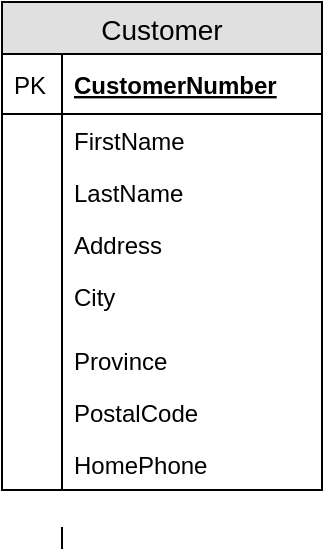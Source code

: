 <mxfile version="12.5.6" type="device"><diagram id="G2rw2rNwSSsCo8niG9Yj" name="ESP-1-CustomersView"><mxGraphModel dx="1422" dy="745" grid="1" gridSize="10" guides="1" tooltips="1" connect="1" arrows="1" fold="1" page="1" pageScale="1" pageWidth="850" pageHeight="1100" math="0" shadow="0"><root><mxCell id="0"/><mxCell id="1" parent="0"/><mxCell id="vg0SmygTXWM97bsnOw6v-1" value="Customer" style="swimlane;fontStyle=0;childLayout=stackLayout;horizontal=1;startSize=26;fillColor=#e0e0e0;horizontalStack=0;resizeParent=1;resizeParentMax=0;resizeLast=0;collapsible=1;marginBottom=0;swimlaneFillColor=#ffffff;align=center;fontSize=14;" vertex="1" parent="1"><mxGeometry x="60" y="40" width="160" height="244" as="geometry"/></mxCell><mxCell id="vg0SmygTXWM97bsnOw6v-2" value="CustomerNumber" style="shape=partialRectangle;top=0;left=0;right=0;bottom=1;align=left;verticalAlign=middle;fillColor=none;spacingLeft=34;spacingRight=4;overflow=hidden;rotatable=0;points=[[0,0.5],[1,0.5]];portConstraint=eastwest;dropTarget=0;fontStyle=5;fontSize=12;" vertex="1" parent="vg0SmygTXWM97bsnOw6v-1"><mxGeometry y="26" width="160" height="30" as="geometry"/></mxCell><mxCell id="vg0SmygTXWM97bsnOw6v-3" value="PK" style="shape=partialRectangle;top=0;left=0;bottom=0;fillColor=none;align=left;verticalAlign=middle;spacingLeft=4;spacingRight=4;overflow=hidden;rotatable=0;points=[];portConstraint=eastwest;part=1;fontSize=12;" vertex="1" connectable="0" parent="vg0SmygTXWM97bsnOw6v-2"><mxGeometry width="30" height="30" as="geometry"/></mxCell><mxCell id="vg0SmygTXWM97bsnOw6v-4" value="FirstName" style="shape=partialRectangle;top=0;left=0;right=0;bottom=0;align=left;verticalAlign=top;fillColor=none;spacingLeft=34;spacingRight=4;overflow=hidden;rotatable=0;points=[[0,0.5],[1,0.5]];portConstraint=eastwest;dropTarget=0;fontSize=12;" vertex="1" parent="vg0SmygTXWM97bsnOw6v-1"><mxGeometry y="56" width="160" height="26" as="geometry"/></mxCell><mxCell id="vg0SmygTXWM97bsnOw6v-5" value="" style="shape=partialRectangle;top=0;left=0;bottom=0;fillColor=none;align=left;verticalAlign=top;spacingLeft=4;spacingRight=4;overflow=hidden;rotatable=0;points=[];portConstraint=eastwest;part=1;fontSize=12;" vertex="1" connectable="0" parent="vg0SmygTXWM97bsnOw6v-4"><mxGeometry width="30" height="26" as="geometry"/></mxCell><mxCell id="vg0SmygTXWM97bsnOw6v-6" value="LastName" style="shape=partialRectangle;top=0;left=0;right=0;bottom=0;align=left;verticalAlign=top;fillColor=none;spacingLeft=34;spacingRight=4;overflow=hidden;rotatable=0;points=[[0,0.5],[1,0.5]];portConstraint=eastwest;dropTarget=0;fontSize=12;" vertex="1" parent="vg0SmygTXWM97bsnOw6v-1"><mxGeometry y="82" width="160" height="26" as="geometry"/></mxCell><mxCell id="vg0SmygTXWM97bsnOw6v-7" value="" style="shape=partialRectangle;top=0;left=0;bottom=0;fillColor=none;align=left;verticalAlign=top;spacingLeft=4;spacingRight=4;overflow=hidden;rotatable=0;points=[];portConstraint=eastwest;part=1;fontSize=12;" vertex="1" connectable="0" parent="vg0SmygTXWM97bsnOw6v-6"><mxGeometry width="30" height="26" as="geometry"/></mxCell><mxCell id="vg0SmygTXWM97bsnOw6v-12" value="Address" style="shape=partialRectangle;top=0;left=0;right=0;bottom=0;align=left;verticalAlign=top;fillColor=none;spacingLeft=34;spacingRight=4;overflow=hidden;rotatable=0;points=[[0,0.5],[1,0.5]];portConstraint=eastwest;dropTarget=0;fontSize=12;" vertex="1" parent="vg0SmygTXWM97bsnOw6v-1"><mxGeometry y="108" width="160" height="26" as="geometry"/></mxCell><mxCell id="vg0SmygTXWM97bsnOw6v-13" value="" style="shape=partialRectangle;top=0;left=0;bottom=0;fillColor=none;align=left;verticalAlign=top;spacingLeft=4;spacingRight=4;overflow=hidden;rotatable=0;points=[];portConstraint=eastwest;part=1;fontSize=12;" vertex="1" connectable="0" parent="vg0SmygTXWM97bsnOw6v-12"><mxGeometry width="30" height="26" as="geometry"/></mxCell><mxCell id="vg0SmygTXWM97bsnOw6v-8" value="City" style="shape=partialRectangle;top=0;left=0;right=0;bottom=0;align=left;verticalAlign=top;fillColor=none;spacingLeft=34;spacingRight=4;overflow=hidden;rotatable=0;points=[[0,0.5],[1,0.5]];portConstraint=eastwest;dropTarget=0;fontSize=12;" vertex="1" parent="vg0SmygTXWM97bsnOw6v-1"><mxGeometry y="134" width="160" height="32" as="geometry"/></mxCell><mxCell id="vg0SmygTXWM97bsnOw6v-9" value="" style="shape=partialRectangle;top=0;left=0;bottom=0;fillColor=none;align=left;verticalAlign=top;spacingLeft=4;spacingRight=4;overflow=hidden;rotatable=0;points=[];portConstraint=eastwest;part=1;fontSize=12;" vertex="1" connectable="0" parent="vg0SmygTXWM97bsnOw6v-8"><mxGeometry width="30" height="32" as="geometry"/></mxCell><mxCell id="vg0SmygTXWM97bsnOw6v-14" value="Province" style="shape=partialRectangle;top=0;left=0;right=0;bottom=0;align=left;verticalAlign=top;fillColor=none;spacingLeft=34;spacingRight=4;overflow=hidden;rotatable=0;points=[[0,0.5],[1,0.5]];portConstraint=eastwest;dropTarget=0;fontSize=12;" vertex="1" parent="vg0SmygTXWM97bsnOw6v-1"><mxGeometry y="166" width="160" height="26" as="geometry"/></mxCell><mxCell id="vg0SmygTXWM97bsnOw6v-15" value="" style="shape=partialRectangle;top=0;left=0;bottom=0;fillColor=none;align=left;verticalAlign=top;spacingLeft=4;spacingRight=4;overflow=hidden;rotatable=0;points=[];portConstraint=eastwest;part=1;fontSize=12;" vertex="1" connectable="0" parent="vg0SmygTXWM97bsnOw6v-14"><mxGeometry width="30" height="26" as="geometry"/></mxCell><mxCell id="vg0SmygTXWM97bsnOw6v-16" value="PostalCode" style="shape=partialRectangle;top=0;left=0;right=0;bottom=0;align=left;verticalAlign=top;fillColor=none;spacingLeft=34;spacingRight=4;overflow=hidden;rotatable=0;points=[[0,0.5],[1,0.5]];portConstraint=eastwest;dropTarget=0;fontSize=12;" vertex="1" parent="vg0SmygTXWM97bsnOw6v-1"><mxGeometry y="192" width="160" height="26" as="geometry"/></mxCell><mxCell id="vg0SmygTXWM97bsnOw6v-17" value="" style="shape=partialRectangle;top=0;left=0;bottom=0;fillColor=none;align=left;verticalAlign=top;spacingLeft=4;spacingRight=4;overflow=hidden;rotatable=0;points=[];portConstraint=eastwest;part=1;fontSize=12;" vertex="1" connectable="0" parent="vg0SmygTXWM97bsnOw6v-16"><mxGeometry width="30" height="26" as="geometry"/></mxCell><mxCell id="vg0SmygTXWM97bsnOw6v-18" value="HomePhone" style="shape=partialRectangle;top=0;left=0;right=0;bottom=0;align=left;verticalAlign=top;fillColor=none;spacingLeft=34;spacingRight=4;overflow=hidden;rotatable=0;points=[[0,0.5],[1,0.5]];portConstraint=eastwest;dropTarget=0;fontSize=12;" vertex="1" parent="vg0SmygTXWM97bsnOw6v-1"><mxGeometry y="218" width="160" height="26" as="geometry"/></mxCell><mxCell id="vg0SmygTXWM97bsnOw6v-19" value="" style="shape=partialRectangle;top=0;left=0;bottom=0;fillColor=none;align=left;verticalAlign=top;spacingLeft=4;spacingRight=4;overflow=hidden;rotatable=0;points=[];portConstraint=eastwest;part=1;fontSize=12;" vertex="1" connectable="0" parent="vg0SmygTXWM97bsnOw6v-18"><mxGeometry width="30" height="26" as="geometry"/></mxCell><mxCell id="vg0SmygTXWM97bsnOw6v-10" value="" style="shape=partialRectangle;top=0;left=0;right=0;bottom=0;align=left;verticalAlign=top;fillColor=none;spacingLeft=34;spacingRight=4;overflow=hidden;rotatable=0;points=[[0,0.5],[1,0.5]];portConstraint=eastwest;dropTarget=0;fontSize=12;" vertex="1" parent="1"><mxGeometry x="60" y="303" width="160" height="10" as="geometry"/></mxCell><mxCell id="vg0SmygTXWM97bsnOw6v-11" value="" style="shape=partialRectangle;top=0;left=0;bottom=0;fillColor=none;align=left;verticalAlign=top;spacingLeft=4;spacingRight=4;overflow=hidden;rotatable=0;points=[];portConstraint=eastwest;part=1;fontSize=12;" vertex="1" connectable="0" parent="vg0SmygTXWM97bsnOw6v-10"><mxGeometry width="30" height="10" as="geometry"/></mxCell></root></mxGraphModel></diagram></mxfile>